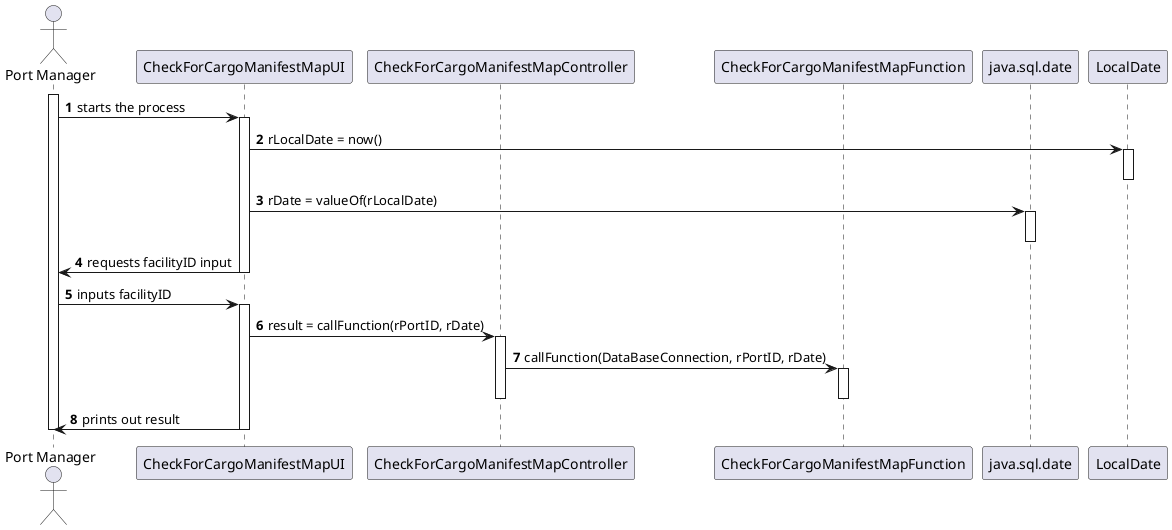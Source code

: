 @startuml
autonumber

actor "Port Manager" as ACT

participant "CheckForCargoManifestMapUI" as UI
participant "CheckForCargoManifestMapController" as CTRL
participant "CheckForCargoManifestMapFunction" as FNC
participant "java.sql.date" as DATESQL
participant "LocalDate" as DATEJAVA

activate ACT
ACT -> UI : starts the process
activate UI
UI -> DATEJAVA : rLocalDate = now()
activate DATEJAVA
deactivate DATEJAVA
UI -> DATESQL : rDate = valueOf(rLocalDate)
activate DATESQL
deactivate DATESQL
UI -> ACT : requests facilityID input
deactivate UI

ACT -> UI : inputs facilityID
activate UI
UI -> CTRL : result = callFunction(rPortID, rDate)
activate CTRL
CTRL -> FNC : callFunction(DataBaseConnection, rPortID, rDate)
activate FNC
deactivate FNC
deactivate CTRL
UI -> ACT : prints out result
deactivate UI
deactivate ACT

@enduml
